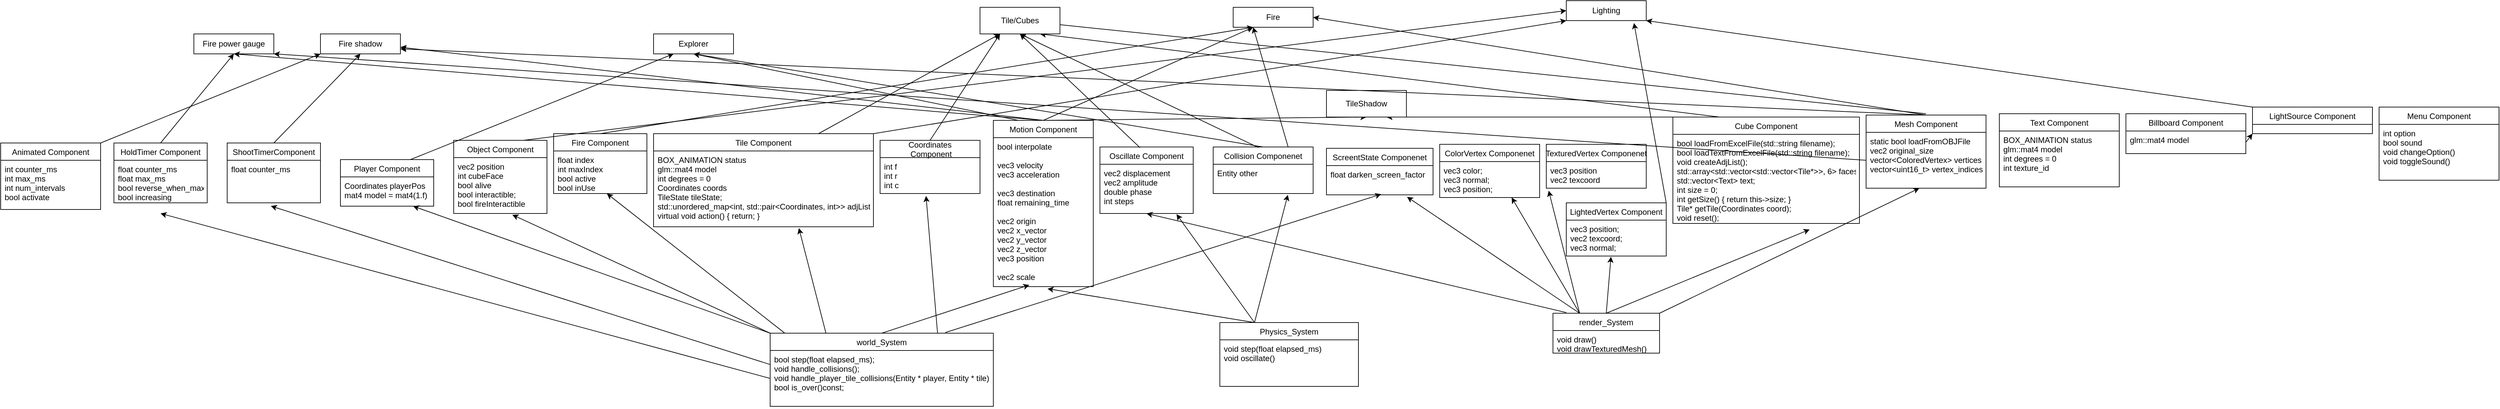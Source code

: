 <mxfile version="16.6.4" type="device"><diagram id="xaLkEGBgyU4ARqbKdLuw" name="Page-1"><mxGraphModel dx="3231" dy="1065" grid="1" gridSize="10" guides="1" tooltips="1" connect="1" arrows="1" fold="1" page="1" pageScale="1" pageWidth="1169" pageHeight="827" math="0" shadow="0"><root><mxCell id="0"/><mxCell id="1" parent="0"/><mxCell id="LXNFVAQIoo8b9Fh7_wEM-15" value="world_System" style="swimlane;fontStyle=0;childLayout=stackLayout;horizontal=1;startSize=26;fillColor=none;horizontalStack=0;resizeParent=1;resizeParentMax=0;resizeLast=0;collapsible=1;marginBottom=0;" parent="1" vertex="1"><mxGeometry x="455" y="540" width="335" height="110" as="geometry"/></mxCell><mxCell id="LXNFVAQIoo8b9Fh7_wEM-98" value="bool step(float elapsed_ms);&#10;&#9;void handle_collisions();&#10;void handle_player_tile_collisions(Entity * player, Entity * tile);&#10;bool is_over()const;&#10;&#10;" style="text;strokeColor=none;fillColor=none;align=left;verticalAlign=top;spacingLeft=4;spacingRight=4;overflow=hidden;rotatable=0;points=[[0,0.5],[1,0.5]];portConstraint=eastwest;" parent="LXNFVAQIoo8b9Fh7_wEM-15" vertex="1"><mxGeometry y="26" width="335" height="84" as="geometry"/></mxCell><mxCell id="rXNSCl7O9J95xQZk8WKQ-17" style="edgeStyle=none;rounded=1;orthogonalLoop=1;jettySize=auto;html=1;exitX=0.25;exitY=0;exitDx=0;exitDy=0;entryX=0.024;entryY=1.092;entryDx=0;entryDy=0;entryPerimeter=0;strokeColor=default;" edge="1" parent="1" source="LXNFVAQIoo8b9Fh7_wEM-16" target="LXNFVAQIoo8b9Fh7_wEM-78"><mxGeometry relative="1" as="geometry"/></mxCell><mxCell id="rXNSCl7O9J95xQZk8WKQ-19" style="edgeStyle=none;rounded=1;orthogonalLoop=1;jettySize=auto;html=1;exitX=0.5;exitY=0;exitDx=0;exitDy=0;entryX=0.447;entryY=1.019;entryDx=0;entryDy=0;entryPerimeter=0;strokeColor=default;" edge="1" parent="1" source="LXNFVAQIoo8b9Fh7_wEM-16" target="rXNSCl7O9J95xQZk8WKQ-14"><mxGeometry relative="1" as="geometry"/></mxCell><mxCell id="LXNFVAQIoo8b9Fh7_wEM-16" value="render_System" style="swimlane;fontStyle=0;childLayout=stackLayout;horizontal=1;startSize=26;fillColor=none;horizontalStack=0;resizeParent=1;resizeParentMax=0;resizeLast=0;collapsible=1;marginBottom=0;" parent="1" vertex="1"><mxGeometry x="1630" y="510" width="160" height="60" as="geometry"/></mxCell><mxCell id="LXNFVAQIoo8b9Fh7_wEM-100" value="void draw()&#10;void drawTexturedMesh()" style="text;strokeColor=none;fillColor=none;align=left;verticalAlign=top;spacingLeft=4;spacingRight=4;overflow=hidden;rotatable=0;points=[[0,0.5],[1,0.5]];portConstraint=eastwest;" parent="LXNFVAQIoo8b9Fh7_wEM-16" vertex="1"><mxGeometry y="26" width="160" height="34" as="geometry"/></mxCell><mxCell id="LXNFVAQIoo8b9Fh7_wEM-18" value="" style="endArrow=classic;html=1;entryX=0.756;entryY=1.068;entryDx=0;entryDy=0;exitX=0.25;exitY=0;exitDx=0;exitDy=0;entryPerimeter=0;" parent="1" source="LXNFVAQIoo8b9Fh7_wEM-16" target="LXNFVAQIoo8b9Fh7_wEM-84" edge="1"><mxGeometry width="50" height="50" relative="1" as="geometry"><mxPoint x="615" y="319" as="sourcePoint"/><mxPoint x="665" y="269" as="targetPoint"/></mxGeometry></mxCell><mxCell id="LXNFVAQIoo8b9Fh7_wEM-19" value="" style="endArrow=classic;html=1;entryX=0.72;entryY=1;entryDx=0;entryDy=0;exitX=0.25;exitY=0;exitDx=0;exitDy=0;entryPerimeter=0;" parent="1" source="LXNFVAQIoo8b9Fh7_wEM-16" target="LXNFVAQIoo8b9Fh7_wEM-82" edge="1"><mxGeometry width="50" height="50" relative="1" as="geometry"><mxPoint x="1135.0" y="279" as="sourcePoint"/><mxPoint x="845.0" y="219" as="targetPoint"/></mxGeometry></mxCell><mxCell id="LXNFVAQIoo8b9Fh7_wEM-21" value="" style="endArrow=classic;html=1;entryX=0.733;entryY=1.068;entryDx=0;entryDy=0;exitX=0.5;exitY=0;exitDx=0;exitDy=0;entryPerimeter=0;" parent="1" source="LXNFVAQIoo8b9Fh7_wEM-16" target="LXNFVAQIoo8b9Fh7_wEM-76" edge="1"><mxGeometry width="50" height="50" relative="1" as="geometry"><mxPoint x="1165.0" y="279" as="sourcePoint"/><mxPoint x="1060.0" y="219" as="targetPoint"/></mxGeometry></mxCell><mxCell id="LXNFVAQIoo8b9Fh7_wEM-22" value="" style="endArrow=classic;html=1;entryX=0.444;entryY=1;entryDx=0;entryDy=0;entryPerimeter=0;exitX=1;exitY=0;exitDx=0;exitDy=0;" parent="1" source="LXNFVAQIoo8b9Fh7_wEM-16" target="LXNFVAQIoo8b9Fh7_wEM-72" edge="1"><mxGeometry width="50" height="50" relative="1" as="geometry"><mxPoint x="1155" y="269" as="sourcePoint"/><mxPoint x="1155.0" y="219" as="targetPoint"/></mxGeometry></mxCell><mxCell id="LXNFVAQIoo8b9Fh7_wEM-23" value="" style="endArrow=classic;html=1;entryX=0.747;entryY=1.045;entryDx=0;entryDy=0;exitX=0.25;exitY=0;exitDx=0;exitDy=0;entryPerimeter=0;" parent="1" source="LXNFVAQIoo8b9Fh7_wEM-17" target="LXNFVAQIoo8b9Fh7_wEM-86" edge="1"><mxGeometry width="50" height="50" relative="1" as="geometry"><mxPoint x="735.0" y="269" as="sourcePoint"/><mxPoint x="725.0" y="209" as="targetPoint"/></mxGeometry></mxCell><mxCell id="LXNFVAQIoo8b9Fh7_wEM-24" value="" style="endArrow=classic;html=1;entryX=0.542;entryY=1.014;entryDx=0;entryDy=0;exitX=0.25;exitY=0;exitDx=0;exitDy=0;entryPerimeter=0;" parent="1" source="LXNFVAQIoo8b9Fh7_wEM-17" target="LXNFVAQIoo8b9Fh7_wEM-88" edge="1"><mxGeometry width="50" height="50" relative="1" as="geometry"><mxPoint x="795" y="279" as="sourcePoint"/><mxPoint x="735.0" y="219" as="targetPoint"/></mxGeometry></mxCell><mxCell id="LXNFVAQIoo8b9Fh7_wEM-25" value="" style="endArrow=classic;html=1;entryX=0.821;entryY=1.014;entryDx=0;entryDy=0;exitX=0.25;exitY=0;exitDx=0;exitDy=0;entryPerimeter=0;" parent="1" source="LXNFVAQIoo8b9Fh7_wEM-17" target="LXNFVAQIoo8b9Fh7_wEM-68" edge="1"><mxGeometry width="50" height="50" relative="1" as="geometry"><mxPoint x="795" y="279" as="sourcePoint"/><mxPoint x="660" y="219" as="targetPoint"/></mxGeometry></mxCell><mxCell id="LXNFVAQIoo8b9Fh7_wEM-26" value="" style="endArrow=classic;html=1;entryX=0.779;entryY=1;entryDx=0;entryDy=0;exitX=0;exitY=0;exitDx=0;exitDy=0;entryPerimeter=0;" parent="1" source="LXNFVAQIoo8b9Fh7_wEM-15" target="LXNFVAQIoo8b9Fh7_wEM-55" edge="1"><mxGeometry width="50" height="50" relative="1" as="geometry"><mxPoint x="786" y="277.16" as="sourcePoint"/><mxPoint x="410.5" y="219" as="targetPoint"/></mxGeometry></mxCell><mxCell id="LXNFVAQIoo8b9Fh7_wEM-27" value="" style="endArrow=classic;html=1;entryX=0.629;entryY=1.024;entryDx=0;entryDy=0;exitX=0;exitY=0;exitDx=0;exitDy=0;entryPerimeter=0;" parent="1" source="LXNFVAQIoo8b9Fh7_wEM-15" target="LXNFVAQIoo8b9Fh7_wEM-62" edge="1"><mxGeometry width="50" height="50" relative="1" as="geometry"><mxPoint x="471.84" y="280.52" as="sourcePoint"/><mxPoint x="140" y="219" as="targetPoint"/></mxGeometry></mxCell><mxCell id="LXNFVAQIoo8b9Fh7_wEM-28" value="" style="endArrow=classic;html=1;entryX=0.571;entryY=1;entryDx=0;entryDy=0;exitX=0.064;exitY=-0.004;exitDx=0;exitDy=0;exitPerimeter=0;entryPerimeter=0;" parent="1" source="LXNFVAQIoo8b9Fh7_wEM-15" target="LXNFVAQIoo8b9Fh7_wEM-64" edge="1"><mxGeometry width="50" height="50" relative="1" as="geometry"><mxPoint x="465" y="279" as="sourcePoint"/><mxPoint x="230" y="219" as="targetPoint"/></mxGeometry></mxCell><mxCell id="LXNFVAQIoo8b9Fh7_wEM-29" value="" style="endArrow=classic;html=1;entryX=0.661;entryY=1.017;entryDx=0;entryDy=0;exitX=0.25;exitY=0;exitDx=0;exitDy=0;entryPerimeter=0;" parent="1" source="LXNFVAQIoo8b9Fh7_wEM-15" target="LXNFVAQIoo8b9Fh7_wEM-96" edge="1"><mxGeometry width="50" height="50" relative="1" as="geometry"><mxPoint x="495" y="265" as="sourcePoint"/><mxPoint x="320" y="219" as="targetPoint"/></mxGeometry></mxCell><mxCell id="LXNFVAQIoo8b9Fh7_wEM-30" value="" style="endArrow=classic;html=1;exitX=0.75;exitY=0;exitDx=0;exitDy=0;entryX=0.46;entryY=1.068;entryDx=0;entryDy=0;entryPerimeter=0;" parent="1" source="LXNFVAQIoo8b9Fh7_wEM-15" target="LXNFVAQIoo8b9Fh7_wEM-90" edge="1"><mxGeometry width="50" height="50" relative="1" as="geometry"><mxPoint x="485" y="269" as="sourcePoint"/><mxPoint x="490" y="219" as="targetPoint"/></mxGeometry></mxCell><mxCell id="LXNFVAQIoo8b9Fh7_wEM-31" value="" style="endArrow=classic;html=1;exitX=0.5;exitY=0;exitDx=0;exitDy=0;entryX=0.36;entryY=0.989;entryDx=0;entryDy=0;entryPerimeter=0;" parent="1" source="LXNFVAQIoo8b9Fh7_wEM-15" target="LXNFVAQIoo8b9Fh7_wEM-88" edge="1"><mxGeometry width="50" height="50" relative="1" as="geometry"><mxPoint x="495" y="279" as="sourcePoint"/><mxPoint x="555" y="219" as="targetPoint"/></mxGeometry></mxCell><mxCell id="LXNFVAQIoo8b9Fh7_wEM-32" value="" style="endArrow=classic;html=1;exitX=0.785;exitY=-0.009;exitDx=0;exitDy=0;entryX=0.513;entryY=0.977;entryDx=0;entryDy=0;exitPerimeter=0;entryPerimeter=0;" parent="1" source="LXNFVAQIoo8b9Fh7_wEM-15" target="LXNFVAQIoo8b9Fh7_wEM-84" edge="1"><mxGeometry width="50" height="50" relative="1" as="geometry"><mxPoint x="525" y="279" as="sourcePoint"/><mxPoint x="660" y="219" as="targetPoint"/></mxGeometry></mxCell><mxCell id="LXNFVAQIoo8b9Fh7_wEM-33" value="Explorer&lt;span style=&quot;color: rgba(0 , 0 , 0 , 0) ; font-family: monospace ; font-size: 0px&quot;&gt;%3CmxGraphModel%3E%3Croot%3E%3CmxCell%20id%3D%220%22%2F%3E%3CmxCell%20id%3D%221%22%20parent%3D%220%22%2F%3E%3CmxCell%20id%3D%222%22%20value%3D%22%22%20style%3D%22endArrow%3Dclassic%3Bhtml%3D1%3BexitX%3D0.5%3BexitY%3D0%3BexitDx%3D0%3BexitDy%3D0%3BentryX%3D0.5%3BentryY%3D1%3BentryDx%3D0%3BentryDy%3D0%3B%22%20edge%3D%221%22%20parent%3D%221%22%3E%3CmxGeometry%20width%3D%2250%22%20height%3D%2250%22%20relative%3D%221%22%20as%3D%22geometry%22%3E%3CmxPoint%20x%3D%22460%22%20y%3D%22220%22%20as%3D%22sourcePoint%22%2F%3E%3CmxPoint%20x%3D%22595%22%20y%3D%22160%22%20as%3D%22targetPoint%22%2F%3E%3C%2FmxGeometry%3E%3C%2FmxCell%3E%3C%2Froot%3E%3C%2FmxGraphModel%3E&lt;/span&gt;" style="rounded=0;whiteSpace=wrap;html=1;" parent="1" vertex="1"><mxGeometry x="280" y="90" width="120" height="30" as="geometry"/></mxCell><mxCell id="LXNFVAQIoo8b9Fh7_wEM-34" value="" style="endArrow=classic;html=1;exitX=0.75;exitY=0;exitDx=0;exitDy=0;entryX=0.25;entryY=1;entryDx=0;entryDy=0;" parent="1" source="LXNFVAQIoo8b9Fh7_wEM-54" target="LXNFVAQIoo8b9Fh7_wEM-33" edge="1"><mxGeometry width="50" height="50" relative="1" as="geometry"><mxPoint x="513" y="144" as="sourcePoint"/><mxPoint x="563" y="94" as="targetPoint"/></mxGeometry></mxCell><mxCell id="LXNFVAQIoo8b9Fh7_wEM-35" value="" style="endArrow=classic;html=1;exitX=0.25;exitY=0;exitDx=0;exitDy=0;entryX=0.5;entryY=1;entryDx=0;entryDy=0;" parent="1" source="LXNFVAQIoo8b9Fh7_wEM-87" target="LXNFVAQIoo8b9Fh7_wEM-33" edge="1"><mxGeometry width="50" height="50" relative="1" as="geometry"><mxPoint x="151.97" y="179" as="sourcePoint"/><mxPoint x="493" y="116.5" as="targetPoint"/></mxGeometry></mxCell><mxCell id="LXNFVAQIoo8b9Fh7_wEM-37" value="" style="endArrow=classic;html=1;exitX=0.75;exitY=0;exitDx=0;exitDy=0;entryX=0.25;entryY=1;entryDx=0;entryDy=0;" parent="1" source="LXNFVAQIoo8b9Fh7_wEM-95" target="LXNFVAQIoo8b9Fh7_wEM-36" edge="1"><mxGeometry width="50" height="50" relative="1" as="geometry"><mxPoint x="513" y="144" as="sourcePoint"/><mxPoint x="563" y="94" as="targetPoint"/></mxGeometry></mxCell><mxCell id="LXNFVAQIoo8b9Fh7_wEM-38" value="" style="endArrow=classic;html=1;exitX=0.5;exitY=0;exitDx=0;exitDy=0;entryX=0.25;entryY=1;entryDx=0;entryDy=0;" parent="1" source="LXNFVAQIoo8b9Fh7_wEM-89" target="LXNFVAQIoo8b9Fh7_wEM-36" edge="1"><mxGeometry width="50" height="50" relative="1" as="geometry"><mxPoint x="490" y="179" as="sourcePoint"/><mxPoint x="573" y="104" as="targetPoint"/></mxGeometry></mxCell><mxCell id="LXNFVAQIoo8b9Fh7_wEM-42" value="" style="endArrow=classic;html=1;exitX=0.5;exitY=0;exitDx=0;exitDy=0;entryX=0.5;entryY=1;entryDx=0;entryDy=0;" parent="1" source="LXNFVAQIoo8b9Fh7_wEM-85" target="LXNFVAQIoo8b9Fh7_wEM-33" edge="1"><mxGeometry width="50" height="50" relative="1" as="geometry"><mxPoint x="490" y="179" as="sourcePoint"/><mxPoint x="545" y="99" as="targetPoint"/></mxGeometry></mxCell><mxCell id="LXNFVAQIoo8b9Fh7_wEM-43" value="" style="endArrow=classic;html=1;exitX=0.453;exitY=0.014;exitDx=0;exitDy=0;entryX=0.5;entryY=1;entryDx=0;entryDy=0;exitPerimeter=0;" parent="1" source="LXNFVAQIoo8b9Fh7_wEM-85" target="LXNFVAQIoo8b9Fh7_wEM-36" edge="1"><mxGeometry width="50" height="50" relative="1" as="geometry"><mxPoint x="575" y="179" as="sourcePoint"/><mxPoint x="545" y="99" as="targetPoint"/></mxGeometry></mxCell><mxCell id="LXNFVAQIoo8b9Fh7_wEM-44" value="Fire" style="rounded=0;whiteSpace=wrap;html=1;" parent="1" vertex="1"><mxGeometry x="1150" y="50" width="120" height="30" as="geometry"/></mxCell><mxCell id="LXNFVAQIoo8b9Fh7_wEM-45" value="" style="endArrow=classic;html=1;exitX=0.5;exitY=0;exitDx=0;exitDy=0;entryX=0.25;entryY=1;entryDx=0;entryDy=0;" parent="1" source="LXNFVAQIoo8b9Fh7_wEM-63" target="LXNFVAQIoo8b9Fh7_wEM-44" edge="1"><mxGeometry width="50" height="50" relative="1" as="geometry"><mxPoint x="490" y="179" as="sourcePoint"/><mxPoint x="545" y="99" as="targetPoint"/></mxGeometry></mxCell><mxCell id="LXNFVAQIoo8b9Fh7_wEM-46" value="" style="endArrow=classic;html=1;exitX=0.5;exitY=0;exitDx=0;exitDy=0;entryX=0.25;entryY=1;entryDx=0;entryDy=0;" parent="1" source="LXNFVAQIoo8b9Fh7_wEM-87" target="LXNFVAQIoo8b9Fh7_wEM-44" edge="1"><mxGeometry width="50" height="50" relative="1" as="geometry"><mxPoint x="320" y="179" as="sourcePoint"/><mxPoint x="743" y="89" as="targetPoint"/></mxGeometry></mxCell><mxCell id="LXNFVAQIoo8b9Fh7_wEM-47" value="" style="endArrow=classic;html=1;exitX=0.75;exitY=0;exitDx=0;exitDy=0;entryX=0.25;entryY=1;entryDx=0;entryDy=0;" parent="1" source="LXNFVAQIoo8b9Fh7_wEM-85" target="LXNFVAQIoo8b9Fh7_wEM-44" edge="1"><mxGeometry width="50" height="50" relative="1" as="geometry"><mxPoint x="660" y="179" as="sourcePoint"/><mxPoint x="743" y="89" as="targetPoint"/></mxGeometry></mxCell><mxCell id="LXNFVAQIoo8b9Fh7_wEM-48" value="" style="endArrow=classic;html=1;exitX=0.429;exitY=0.01;exitDx=0;exitDy=0;entryX=0.5;entryY=1;entryDx=0;entryDy=0;exitPerimeter=0;" parent="1" source="LXNFVAQIoo8b9Fh7_wEM-67" target="LXNFVAQIoo8b9Fh7_wEM-36" edge="1"><mxGeometry width="50" height="50" relative="1" as="geometry"><mxPoint x="490" y="179" as="sourcePoint"/><mxPoint x="545" y="99" as="targetPoint"/></mxGeometry></mxCell><mxCell id="LXNFVAQIoo8b9Fh7_wEM-49" value="" style="endArrow=classic;html=1;exitX=0.25;exitY=0;exitDx=0;exitDy=0;entryX=0.75;entryY=1;entryDx=0;entryDy=0;" parent="1" source="LXNFVAQIoo8b9Fh7_wEM-75" target="LXNFVAQIoo8b9Fh7_wEM-36" edge="1"><mxGeometry width="50" height="50" relative="1" as="geometry"><mxPoint x="625" y="169" as="sourcePoint"/><mxPoint x="595" y="89" as="targetPoint"/></mxGeometry></mxCell><mxCell id="LXNFVAQIoo8b9Fh7_wEM-87" value="Motion Component" style="swimlane;fontStyle=0;childLayout=stackLayout;horizontal=1;startSize=26;fillColor=none;horizontalStack=0;resizeParent=1;resizeParentMax=0;resizeLast=0;collapsible=1;marginBottom=0;" parent="1" vertex="1"><mxGeometry x="790" y="220" width="150" height="250" as="geometry"/></mxCell><mxCell id="LXNFVAQIoo8b9Fh7_wEM-88" value="&#9;bool interpolate&#10;&#10;&#9;vec3 velocity&#10;&#9;vec3 acceleration&#10;&#10;&#9;vec3 destination&#10;&#9;float remaining_time&#10;&#10;&#9;vec2 origin&#10;&#9;vec2 x_vector&#10;&#9;vec2 y_vector&#10;&#9;vec2 z_vector&#10;&#9;vec3 position&#10;&#10;&#9;vec2 scale" style="text;strokeColor=none;fillColor=none;align=left;verticalAlign=top;spacingLeft=4;spacingRight=4;overflow=hidden;rotatable=0;points=[[0,0.5],[1,0.5]];portConstraint=eastwest;" parent="LXNFVAQIoo8b9Fh7_wEM-87" vertex="1"><mxGeometry y="26" width="150" height="224" as="geometry"/></mxCell><mxCell id="LXNFVAQIoo8b9Fh7_wEM-89" value="Coordinates&#10; Component" style="swimlane;fontStyle=0;childLayout=stackLayout;horizontal=1;startSize=26;fillColor=none;horizontalStack=0;resizeParent=1;resizeParentMax=0;resizeLast=0;collapsible=1;marginBottom=0;" parent="1" vertex="1"><mxGeometry x="620" y="250" width="150" height="80" as="geometry"/></mxCell><mxCell id="LXNFVAQIoo8b9Fh7_wEM-90" value="int f&#10;int r&#10;int c" style="text;strokeColor=none;fillColor=none;align=left;verticalAlign=top;spacingLeft=4;spacingRight=4;overflow=hidden;rotatable=0;points=[[0,0.5],[1,0.5]];portConstraint=eastwest;" parent="LXNFVAQIoo8b9Fh7_wEM-89" vertex="1"><mxGeometry y="26" width="150" height="54" as="geometry"/></mxCell><mxCell id="LXNFVAQIoo8b9Fh7_wEM-63" value="Fire Component" style="swimlane;fontStyle=0;childLayout=stackLayout;horizontal=1;startSize=26;fillColor=none;horizontalStack=0;resizeParent=1;resizeParentMax=0;resizeLast=0;collapsible=1;marginBottom=0;" parent="1" vertex="1"><mxGeometry x="130" y="240" width="140" height="90" as="geometry"/></mxCell><mxCell id="LXNFVAQIoo8b9Fh7_wEM-64" value="float index&#10;int maxIndex&#10;bool active&#10;bool inUse" style="text;strokeColor=none;fillColor=none;align=left;verticalAlign=top;spacingLeft=4;spacingRight=4;overflow=hidden;rotatable=0;points=[[0,0.5],[1,0.5]];portConstraint=eastwest;" parent="LXNFVAQIoo8b9Fh7_wEM-63" vertex="1"><mxGeometry y="26" width="140" height="64" as="geometry"/></mxCell><mxCell id="rXNSCl7O9J95xQZk8WKQ-11" style="edgeStyle=none;rounded=1;orthogonalLoop=1;jettySize=auto;html=1;exitX=1;exitY=0;exitDx=0;exitDy=0;entryX=0;entryY=1;entryDx=0;entryDy=0;strokeColor=default;" edge="1" parent="1" source="LXNFVAQIoo8b9Fh7_wEM-95" target="rXNSCl7O9J95xQZk8WKQ-5"><mxGeometry relative="1" as="geometry"/></mxCell><mxCell id="LXNFVAQIoo8b9Fh7_wEM-95" value="Tile Component" style="swimlane;fontStyle=0;childLayout=stackLayout;horizontal=1;startSize=26;fillColor=none;horizontalStack=0;resizeParent=1;resizeParentMax=0;resizeLast=0;collapsible=1;marginBottom=0;" parent="1" vertex="1"><mxGeometry x="280" y="240" width="330" height="140" as="geometry"/></mxCell><mxCell id="LXNFVAQIoo8b9Fh7_wEM-96" value="BOX_ANIMATION status&#10;glm::mat4 model&#10;int degrees = 0&#10;Coordinates coords&#10;TileState tileState;&#10;std::unordered_map&lt;int, std::pair&lt;Coordinates, int&gt;&gt; adjList&#10;virtual void action() { return; }" style="text;strokeColor=none;fillColor=none;align=left;verticalAlign=top;spacingLeft=4;spacingRight=4;overflow=hidden;rotatable=0;points=[[0,0.5],[1,0.5]];portConstraint=eastwest;" parent="LXNFVAQIoo8b9Fh7_wEM-95" vertex="1"><mxGeometry y="26" width="330" height="114" as="geometry"/></mxCell><mxCell id="rXNSCl7O9J95xQZk8WKQ-12" style="edgeStyle=none;rounded=1;orthogonalLoop=1;jettySize=auto;html=1;exitX=0.75;exitY=0;exitDx=0;exitDy=0;entryX=0;entryY=0.5;entryDx=0;entryDy=0;strokeColor=default;" edge="1" parent="1" source="LXNFVAQIoo8b9Fh7_wEM-59" target="rXNSCl7O9J95xQZk8WKQ-5"><mxGeometry relative="1" as="geometry"/></mxCell><mxCell id="LXNFVAQIoo8b9Fh7_wEM-59" value="Object Component" style="swimlane;fontStyle=0;childLayout=stackLayout;horizontal=1;startSize=26;fillColor=none;horizontalStack=0;resizeParent=1;resizeParentMax=0;resizeLast=0;collapsible=1;marginBottom=0;" parent="1" vertex="1"><mxGeometry x="-20" y="250" width="140" height="110" as="geometry"/></mxCell><mxCell id="LXNFVAQIoo8b9Fh7_wEM-62" value="vec2 position&#10;int cubeFace&#10;bool alive&#10;bool interactible;&#10;bool fireInteractible&#10;&#10;" style="text;strokeColor=none;fillColor=none;align=left;verticalAlign=top;spacingLeft=4;spacingRight=4;overflow=hidden;rotatable=0;points=[[0,0.5],[1,0.5]];portConstraint=eastwest;" parent="LXNFVAQIoo8b9Fh7_wEM-59" vertex="1"><mxGeometry y="26" width="140" height="84" as="geometry"/></mxCell><mxCell id="LXNFVAQIoo8b9Fh7_wEM-54" value="Player Component" style="swimlane;fontStyle=0;childLayout=stackLayout;horizontal=1;startSize=26;fillColor=none;horizontalStack=0;resizeParent=1;resizeParentMax=0;resizeLast=0;collapsible=1;marginBottom=0;" parent="1" vertex="1"><mxGeometry x="-190" y="279" width="140" height="70" as="geometry"/></mxCell><mxCell id="LXNFVAQIoo8b9Fh7_wEM-55" value="Coordinates playerPos&#10;mat4 model = mat4(1.f)" style="text;strokeColor=none;fillColor=none;align=left;verticalAlign=top;spacingLeft=4;spacingRight=4;overflow=hidden;rotatable=0;points=[[0,0.5],[1,0.5]];portConstraint=eastwest;" parent="LXNFVAQIoo8b9Fh7_wEM-54" vertex="1"><mxGeometry y="26" width="140" height="44" as="geometry"/></mxCell><mxCell id="LXNFVAQIoo8b9Fh7_wEM-71" value="Mesh Component" style="swimlane;fontStyle=0;childLayout=stackLayout;horizontal=1;startSize=26;fillColor=none;horizontalStack=0;resizeParent=1;resizeParentMax=0;resizeLast=0;collapsible=1;marginBottom=0;" parent="1" vertex="1"><mxGeometry x="2100" y="212" width="180" height="110" as="geometry"/></mxCell><mxCell id="LXNFVAQIoo8b9Fh7_wEM-72" value="static bool loadFromOBJFile&#10;vec2 original_size&#10;vector&lt;ColoredVertex&gt; vertices&#10;vector&lt;uint16_t&gt; vertex_indices;" style="text;strokeColor=none;fillColor=none;align=left;verticalAlign=top;spacingLeft=4;spacingRight=4;overflow=hidden;rotatable=0;points=[[0,0.5],[1,0.5]];portConstraint=eastwest;" parent="LXNFVAQIoo8b9Fh7_wEM-71" vertex="1"><mxGeometry y="26" width="180" height="84" as="geometry"/></mxCell><mxCell id="LXNFVAQIoo8b9Fh7_wEM-75" value="Cube Component" style="swimlane;fontStyle=0;childLayout=stackLayout;horizontal=1;startSize=26;fillColor=none;horizontalStack=0;resizeParent=1;resizeParentMax=0;resizeLast=0;collapsible=1;marginBottom=0;" parent="1" vertex="1"><mxGeometry x="1810" y="215" width="280" height="160" as="geometry"/></mxCell><mxCell id="LXNFVAQIoo8b9Fh7_wEM-76" value="&#9;bool loadFromExcelFile(std::string filename);&#10;&#9;bool loadTextFromExcelFile(std::string filename);&#10;&#9;void createAdjList();&#10;&#9;std::array&lt;std::vector&lt;std::vector&lt;Tile*&gt;&gt;, 6&gt; faces;&#10;&#9;std::vector&lt;Text&gt; text;&#10;&#9;int size = 0;&#10;&#9;int getSize() { return this-&gt;size; }&#10;&#9;Tile* getTile(Coordinates coord);&#10;&#9;void reset();" style="text;strokeColor=none;fillColor=none;align=left;verticalAlign=top;spacingLeft=4;spacingRight=4;overflow=hidden;rotatable=0;points=[[0,0.5],[1,0.5]];portConstraint=eastwest;" parent="LXNFVAQIoo8b9Fh7_wEM-75" vertex="1"><mxGeometry y="26" width="280" height="134" as="geometry"/></mxCell><mxCell id="LXNFVAQIoo8b9Fh7_wEM-77" value="TexturedVertex Componenet" style="swimlane;fontStyle=0;childLayout=stackLayout;horizontal=1;startSize=26;fillColor=none;horizontalStack=0;resizeParent=1;resizeParentMax=0;resizeLast=0;collapsible=1;marginBottom=0;" parent="1" vertex="1"><mxGeometry x="1620" y="256" width="150" height="66" as="geometry"/></mxCell><mxCell id="LXNFVAQIoo8b9Fh7_wEM-78" value="vec3 position&#10;vec2 texcoord" style="text;strokeColor=none;fillColor=none;align=left;verticalAlign=top;spacingLeft=4;spacingRight=4;overflow=hidden;rotatable=0;points=[[0,0.5],[1,0.5]];portConstraint=eastwest;" parent="LXNFVAQIoo8b9Fh7_wEM-77" vertex="1"><mxGeometry y="26" width="150" height="40" as="geometry"/></mxCell><mxCell id="LXNFVAQIoo8b9Fh7_wEM-81" value="ColorVertex Componenet" style="swimlane;fontStyle=0;childLayout=stackLayout;horizontal=1;startSize=26;fillColor=none;horizontalStack=0;resizeParent=1;resizeParentMax=0;resizeLast=0;collapsible=1;marginBottom=0;" parent="1" vertex="1"><mxGeometry x="1460" y="256" width="150" height="80" as="geometry"/></mxCell><mxCell id="LXNFVAQIoo8b9Fh7_wEM-82" value="vec3 color;&#10;&#9;vec3 normal;&#10;vec3 position;" style="text;strokeColor=none;fillColor=none;align=left;verticalAlign=top;spacingLeft=4;spacingRight=4;overflow=hidden;rotatable=0;points=[[0,0.5],[1,0.5]];portConstraint=eastwest;" parent="LXNFVAQIoo8b9Fh7_wEM-81" vertex="1"><mxGeometry y="26" width="150" height="54" as="geometry"/></mxCell><mxCell id="LXNFVAQIoo8b9Fh7_wEM-83" value="ScreentState Componenet" style="swimlane;fontStyle=0;childLayout=stackLayout;horizontal=1;startSize=26;fillColor=none;horizontalStack=0;resizeParent=1;resizeParentMax=0;resizeLast=0;collapsible=1;marginBottom=0;" parent="1" vertex="1"><mxGeometry x="1290" y="262" width="160" height="70" as="geometry"/></mxCell><mxCell id="LXNFVAQIoo8b9Fh7_wEM-84" value="float darken_screen_factor" style="text;strokeColor=none;fillColor=none;align=left;verticalAlign=top;spacingLeft=4;spacingRight=4;overflow=hidden;rotatable=0;points=[[0,0.5],[1,0.5]];portConstraint=eastwest;" parent="LXNFVAQIoo8b9Fh7_wEM-83" vertex="1"><mxGeometry y="26" width="160" height="44" as="geometry"/></mxCell><mxCell id="LXNFVAQIoo8b9Fh7_wEM-85" value="Collision Componenet" style="swimlane;fontStyle=0;childLayout=stackLayout;horizontal=1;startSize=26;fillColor=none;horizontalStack=0;resizeParent=1;resizeParentMax=0;resizeLast=0;collapsible=1;marginBottom=0;" parent="1" vertex="1"><mxGeometry x="1120" y="260" width="150" height="70" as="geometry"/></mxCell><mxCell id="LXNFVAQIoo8b9Fh7_wEM-86" value="Entity other" style="text;strokeColor=none;fillColor=none;align=left;verticalAlign=top;spacingLeft=4;spacingRight=4;overflow=hidden;rotatable=0;points=[[0,0.5],[1,0.5]];portConstraint=eastwest;" parent="LXNFVAQIoo8b9Fh7_wEM-85" vertex="1"><mxGeometry y="26" width="150" height="44" as="geometry"/></mxCell><mxCell id="LXNFVAQIoo8b9Fh7_wEM-67" value="Oscillate Component" style="swimlane;fontStyle=0;childLayout=stackLayout;horizontal=1;startSize=26;fillColor=none;horizontalStack=0;resizeParent=1;resizeParentMax=0;resizeLast=0;collapsible=1;marginBottom=0;" parent="1" vertex="1"><mxGeometry x="950" y="260" width="140" height="100" as="geometry"/></mxCell><mxCell id="LXNFVAQIoo8b9Fh7_wEM-68" value="vec2 displacement &#10;vec2 amplitude&#10;double phase&#10;int steps" style="text;strokeColor=none;fillColor=none;align=left;verticalAlign=top;spacingLeft=4;spacingRight=4;overflow=hidden;rotatable=0;points=[[0,0.5],[1,0.5]];portConstraint=eastwest;" parent="LXNFVAQIoo8b9Fh7_wEM-67" vertex="1"><mxGeometry y="26" width="140" height="74" as="geometry"/></mxCell><mxCell id="LXNFVAQIoo8b9Fh7_wEM-17" value="Physics_System" style="swimlane;fontStyle=0;childLayout=stackLayout;horizontal=1;startSize=26;fillColor=none;horizontalStack=0;resizeParent=1;resizeParentMax=0;resizeLast=0;collapsible=1;marginBottom=0;" parent="1" vertex="1"><mxGeometry x="1130" y="524" width="208" height="96" as="geometry"/></mxCell><mxCell id="LXNFVAQIoo8b9Fh7_wEM-99" value="void step(float elapsed_ms)&#10;&#9;void oscillate()" style="text;strokeColor=none;fillColor=none;align=left;verticalAlign=top;spacingLeft=4;spacingRight=4;overflow=hidden;rotatable=0;points=[[0,0.5],[1,0.5]];portConstraint=eastwest;" parent="LXNFVAQIoo8b9Fh7_wEM-17" vertex="1"><mxGeometry y="26" width="208" height="70" as="geometry"/></mxCell><mxCell id="PSWSiW8tKga976Qa5QfD-9" value="" style="endArrow=classic;html=1;exitX=0.5;exitY=0;exitDx=0;exitDy=0;entryX=0.5;entryY=1;entryDx=0;entryDy=0;" parent="1" source="LXNFVAQIoo8b9Fh7_wEM-87" target="PSWSiW8tKga976Qa5QfD-8" edge="1"><mxGeometry width="50" height="50" relative="1" as="geometry"><mxPoint x="1020.06" y="271" as="sourcePoint"/><mxPoint x="1010" y="80" as="targetPoint"/></mxGeometry></mxCell><mxCell id="PSWSiW8tKga976Qa5QfD-10" value="" style="endArrow=classic;html=1;exitX=0.5;exitY=0;exitDx=0;exitDy=0;entryX=0.75;entryY=1;entryDx=0;entryDy=0;" parent="1" source="LXNFVAQIoo8b9Fh7_wEM-75" target="PSWSiW8tKga976Qa5QfD-8" edge="1"><mxGeometry width="50" height="50" relative="1" as="geometry"><mxPoint x="865" y="260" as="sourcePoint"/><mxPoint x="1288" y="90" as="targetPoint"/></mxGeometry></mxCell><mxCell id="PSWSiW8tKga976Qa5QfD-18" value="" style="endArrow=classic;html=1;entryX=0.5;entryY=1;entryDx=0;entryDy=0;exitX=0.125;exitY=-0.017;exitDx=0;exitDy=0;entryPerimeter=0;exitPerimeter=0;" parent="1" source="LXNFVAQIoo8b9Fh7_wEM-16" target="LXNFVAQIoo8b9Fh7_wEM-68" edge="1"><mxGeometry width="50" height="50" relative="1" as="geometry"><mxPoint x="1680" y="520" as="sourcePoint"/><mxPoint x="1420.96" y="344.992" as="targetPoint"/></mxGeometry></mxCell><mxCell id="qY-9SMK6ycwmwO59IhEl-10" value="Text Component" style="swimlane;fontStyle=0;childLayout=stackLayout;horizontal=1;startSize=26;fillColor=none;horizontalStack=0;resizeParent=1;resizeParentMax=0;resizeLast=0;collapsible=1;marginBottom=0;" parent="1" vertex="1"><mxGeometry x="2300" y="210" width="180" height="110" as="geometry"/></mxCell><mxCell id="qY-9SMK6ycwmwO59IhEl-11" value="&#9;BOX_ANIMATION status&#10;&#9;glm::mat4 model&#10;&#9;int degrees = 0&#10;&#9;int texture_id" style="text;strokeColor=none;fillColor=none;align=left;verticalAlign=top;spacingLeft=4;spacingRight=4;overflow=hidden;rotatable=0;points=[[0,0.5],[1,0.5]];portConstraint=eastwest;" parent="qY-9SMK6ycwmwO59IhEl-10" vertex="1"><mxGeometry y="26" width="180" height="84" as="geometry"/></mxCell><mxCell id="1cYcrCrqOUV5jDzo8VSp-1" value="HoldTimer Component" style="swimlane;fontStyle=0;childLayout=stackLayout;horizontal=1;startSize=26;fillColor=none;horizontalStack=0;resizeParent=1;resizeParentMax=0;resizeLast=0;collapsible=1;marginBottom=0;" parent="1" vertex="1"><mxGeometry x="-530" y="254" width="140" height="90" as="geometry"/></mxCell><mxCell id="1cYcrCrqOUV5jDzo8VSp-2" value="float counter_ms&#10;float max_ms&#10;bool reverse_when_max&#10;bool increasing" style="text;strokeColor=none;fillColor=none;align=left;verticalAlign=top;spacingLeft=4;spacingRight=4;overflow=hidden;rotatable=0;points=[[0,0.5],[1,0.5]];portConstraint=eastwest;" parent="1cYcrCrqOUV5jDzo8VSp-1" vertex="1"><mxGeometry y="26" width="140" height="64" as="geometry"/></mxCell><mxCell id="1cYcrCrqOUV5jDzo8VSp-3" value="ShootTimerComponent" style="swimlane;fontStyle=0;childLayout=stackLayout;horizontal=1;startSize=26;fillColor=none;horizontalStack=0;resizeParent=1;resizeParentMax=0;resizeLast=0;collapsible=1;marginBottom=0;" parent="1" vertex="1"><mxGeometry x="-360" y="254" width="140" height="90" as="geometry"/></mxCell><mxCell id="1cYcrCrqOUV5jDzo8VSp-4" value="float counter_ms" style="text;strokeColor=none;fillColor=none;align=left;verticalAlign=top;spacingLeft=4;spacingRight=4;overflow=hidden;rotatable=0;points=[[0,0.5],[1,0.5]];portConstraint=eastwest;" parent="1cYcrCrqOUV5jDzo8VSp-3" vertex="1"><mxGeometry y="26" width="140" height="64" as="geometry"/></mxCell><mxCell id="1cYcrCrqOUV5jDzo8VSp-5" value="Fire shadow" style="rounded=0;whiteSpace=wrap;html=1;" parent="1" vertex="1"><mxGeometry x="-220" y="90" width="120" height="30" as="geometry"/></mxCell><mxCell id="1cYcrCrqOUV5jDzo8VSp-6" value="Fire power gauge" style="rounded=0;whiteSpace=wrap;html=1;" parent="1" vertex="1"><mxGeometry x="-410" y="90" width="120" height="30" as="geometry"/></mxCell><mxCell id="1cYcrCrqOUV5jDzo8VSp-7" value="" style="endArrow=classic;html=1;rounded=0;entryX=0.5;entryY=1;entryDx=0;entryDy=0;exitX=0.5;exitY=0;exitDx=0;exitDy=0;" parent="1" source="1cYcrCrqOUV5jDzo8VSp-1" target="1cYcrCrqOUV5jDzo8VSp-6" edge="1"><mxGeometry width="50" height="50" relative="1" as="geometry"><mxPoint y="230" as="sourcePoint"/><mxPoint x="50" y="180" as="targetPoint"/></mxGeometry></mxCell><mxCell id="1cYcrCrqOUV5jDzo8VSp-9" value="" style="endArrow=classic;html=1;rounded=0;entryX=0.5;entryY=1;entryDx=0;entryDy=0;exitX=0.5;exitY=0;exitDx=0;exitDy=0;" parent="1" source="1cYcrCrqOUV5jDzo8VSp-3" target="1cYcrCrqOUV5jDzo8VSp-5" edge="1"><mxGeometry width="50" height="50" relative="1" as="geometry"><mxPoint x="90" y="200" as="sourcePoint"/><mxPoint x="140" y="150" as="targetPoint"/></mxGeometry></mxCell><mxCell id="1cYcrCrqOUV5jDzo8VSp-11" value="" style="endArrow=classic;html=1;rounded=0;exitX=0.5;exitY=0;exitDx=0;exitDy=0;entryX=1;entryY=0.5;entryDx=0;entryDy=0;" parent="1" source="LXNFVAQIoo8b9Fh7_wEM-71" target="LXNFVAQIoo8b9Fh7_wEM-44" edge="1"><mxGeometry width="50" height="50" relative="1" as="geometry"><mxPoint x="1130" y="350" as="sourcePoint"/><mxPoint x="1180" y="300" as="targetPoint"/></mxGeometry></mxCell><mxCell id="PSWSiW8tKga976Qa5QfD-8" value="TileShadow" style="rounded=0;whiteSpace=wrap;html=1;" parent="1" vertex="1"><mxGeometry x="1290" y="175" width="120" height="40" as="geometry"/></mxCell><mxCell id="1cYcrCrqOUV5jDzo8VSp-14" value="" style="endArrow=classic;html=1;rounded=0;exitX=0.002;exitY=0.254;exitDx=0;exitDy=0;exitPerimeter=0;entryX=0.468;entryY=1.075;entryDx=0;entryDy=0;entryPerimeter=0;" parent="1" source="LXNFVAQIoo8b9Fh7_wEM-98" target="1cYcrCrqOUV5jDzo8VSp-4" edge="1"><mxGeometry width="50" height="50" relative="1" as="geometry"><mxPoint x="30" y="420" as="sourcePoint"/><mxPoint x="80" y="370" as="targetPoint"/></mxGeometry></mxCell><mxCell id="1cYcrCrqOUV5jDzo8VSp-15" value="" style="endArrow=classic;html=1;rounded=0;exitX=0;exitY=0.5;exitDx=0;exitDy=0;" parent="1" source="LXNFVAQIoo8b9Fh7_wEM-98" edge="1"><mxGeometry width="50" height="50" relative="1" as="geometry"><mxPoint x="30" y="420" as="sourcePoint"/><mxPoint x="-460" y="360" as="targetPoint"/></mxGeometry></mxCell><mxCell id="1cYcrCrqOUV5jDzo8VSp-16" value="" style="endArrow=classic;html=1;rounded=0;exitX=0.5;exitY=0;exitDx=0;exitDy=0;entryX=1;entryY=0.75;entryDx=0;entryDy=0;" parent="1" source="LXNFVAQIoo8b9Fh7_wEM-71" target="1cYcrCrqOUV5jDzo8VSp-5" edge="1"><mxGeometry width="50" height="50" relative="1" as="geometry"><mxPoint x="930" y="400" as="sourcePoint"/><mxPoint x="980" y="350" as="targetPoint"/></mxGeometry></mxCell><mxCell id="1cYcrCrqOUV5jDzo8VSp-17" value="" style="endArrow=classic;html=1;rounded=0;startArrow=none;exitX=0;exitY=0.5;exitDx=0;exitDy=0;" parent="1" source="LXNFVAQIoo8b9Fh7_wEM-72" edge="1"><mxGeometry width="50" height="50" relative="1" as="geometry"><mxPoint x="2130" y="310" as="sourcePoint"/><mxPoint x="-290" y="120" as="targetPoint"/></mxGeometry></mxCell><mxCell id="LXNFVAQIoo8b9Fh7_wEM-36" value="Tile/Cubes" style="rounded=0;whiteSpace=wrap;html=1;" parent="1" vertex="1"><mxGeometry x="770" y="50" width="120" height="40" as="geometry"/></mxCell><mxCell id="1cYcrCrqOUV5jDzo8VSp-20" value="" style="endArrow=none;html=1;rounded=0;" parent="1" target="LXNFVAQIoo8b9Fh7_wEM-36" edge="1"><mxGeometry width="50" height="50" relative="1" as="geometry"><mxPoint x="2190" y="210" as="sourcePoint"/><mxPoint x="-240" y="20" as="targetPoint"/></mxGeometry></mxCell><mxCell id="1cYcrCrqOUV5jDzo8VSp-23" value="" style="endArrow=classic;html=1;rounded=0;exitX=0.5;exitY=0;exitDx=0;exitDy=0;" parent="1" source="LXNFVAQIoo8b9Fh7_wEM-87" edge="1"><mxGeometry width="50" height="50" relative="1" as="geometry"><mxPoint x="390" y="380" as="sourcePoint"/><mxPoint x="-100" y="110" as="targetPoint"/></mxGeometry></mxCell><mxCell id="1cYcrCrqOUV5jDzo8VSp-24" value="" style="endArrow=classic;html=1;rounded=0;exitX=0.5;exitY=0;exitDx=0;exitDy=0;entryX=0.5;entryY=1;entryDx=0;entryDy=0;" parent="1" source="LXNFVAQIoo8b9Fh7_wEM-87" target="1cYcrCrqOUV5jDzo8VSp-6" edge="1"><mxGeometry width="50" height="50" relative="1" as="geometry"><mxPoint x="390" y="380" as="sourcePoint"/><mxPoint x="440" y="330" as="targetPoint"/></mxGeometry></mxCell><mxCell id="rXNSCl7O9J95xQZk8WKQ-1" value="Billboard Component" style="swimlane;fontStyle=0;childLayout=stackLayout;horizontal=1;startSize=26;fillColor=none;horizontalStack=0;resizeParent=1;resizeParentMax=0;resizeLast=0;collapsible=1;marginBottom=0;" vertex="1" parent="1"><mxGeometry x="2490" y="210" width="180" height="60" as="geometry"/></mxCell><mxCell id="rXNSCl7O9J95xQZk8WKQ-2" value="glm::mat4 model" style="text;strokeColor=none;fillColor=none;align=left;verticalAlign=top;spacingLeft=4;spacingRight=4;overflow=hidden;rotatable=0;points=[[0,0.5],[1,0.5]];portConstraint=eastwest;" vertex="1" parent="rXNSCl7O9J95xQZk8WKQ-1"><mxGeometry y="26" width="180" height="34" as="geometry"/></mxCell><mxCell id="rXNSCl7O9J95xQZk8WKQ-7" style="rounded=1;orthogonalLoop=1;jettySize=auto;html=1;exitX=0;exitY=0;exitDx=0;exitDy=0;entryX=1;entryY=1;entryDx=0;entryDy=0;strokeColor=default;" edge="1" parent="1" source="rXNSCl7O9J95xQZk8WKQ-3" target="rXNSCl7O9J95xQZk8WKQ-5"><mxGeometry relative="1" as="geometry"/></mxCell><mxCell id="rXNSCl7O9J95xQZk8WKQ-3" value="LightSource Component" style="swimlane;fontStyle=0;childLayout=stackLayout;horizontal=1;startSize=26;fillColor=none;horizontalStack=0;resizeParent=1;resizeParentMax=0;resizeLast=0;collapsible=1;marginBottom=0;" vertex="1" parent="1"><mxGeometry x="2680" y="200" width="180" height="40" as="geometry"/></mxCell><mxCell id="rXNSCl7O9J95xQZk8WKQ-5" value="Lighting&lt;br&gt;" style="rounded=0;whiteSpace=wrap;html=1;" vertex="1" parent="1"><mxGeometry x="1650" y="40" width="120" height="30" as="geometry"/></mxCell><mxCell id="rXNSCl7O9J95xQZk8WKQ-8" style="edgeStyle=none;rounded=1;orthogonalLoop=1;jettySize=auto;html=1;exitX=1;exitY=0.5;exitDx=0;exitDy=0;entryX=0;entryY=1;entryDx=0;entryDy=0;strokeColor=default;" edge="1" parent="1" source="rXNSCl7O9J95xQZk8WKQ-2" target="rXNSCl7O9J95xQZk8WKQ-3"><mxGeometry relative="1" as="geometry"/></mxCell><mxCell id="rXNSCl7O9J95xQZk8WKQ-9" value="Menu Component" style="swimlane;fontStyle=0;childLayout=stackLayout;horizontal=1;startSize=26;fillColor=none;horizontalStack=0;resizeParent=1;resizeParentMax=0;resizeLast=0;collapsible=1;marginBottom=0;" vertex="1" parent="1"><mxGeometry x="2870" y="200" width="180" height="110" as="geometry"/></mxCell><mxCell id="rXNSCl7O9J95xQZk8WKQ-10" value="int option&#10;&#9;bool sound&#10;&#9;void changeOption()&#10;&#9;void toggleSound()" style="text;strokeColor=none;fillColor=none;align=left;verticalAlign=top;spacingLeft=4;spacingRight=4;overflow=hidden;rotatable=0;points=[[0,0.5],[1,0.5]];portConstraint=eastwest;" vertex="1" parent="rXNSCl7O9J95xQZk8WKQ-9"><mxGeometry y="26" width="180" height="84" as="geometry"/></mxCell><mxCell id="rXNSCl7O9J95xQZk8WKQ-18" style="edgeStyle=none;rounded=1;orthogonalLoop=1;jettySize=auto;html=1;exitX=1;exitY=0;exitDx=0;exitDy=0;entryX=0.847;entryY=1.122;entryDx=0;entryDy=0;entryPerimeter=0;strokeColor=default;" edge="1" parent="1" source="rXNSCl7O9J95xQZk8WKQ-13" target="rXNSCl7O9J95xQZk8WKQ-5"><mxGeometry relative="1" as="geometry"/></mxCell><mxCell id="rXNSCl7O9J95xQZk8WKQ-13" value="LightedVertex Component" style="swimlane;fontStyle=0;childLayout=stackLayout;horizontal=1;startSize=26;fillColor=none;horizontalStack=0;resizeParent=1;resizeParentMax=0;resizeLast=0;collapsible=1;marginBottom=0;" vertex="1" parent="1"><mxGeometry x="1650" y="344" width="150" height="80" as="geometry"/></mxCell><mxCell id="rXNSCl7O9J95xQZk8WKQ-14" value="vec3 position;&#10;&#9;vec2 texcoord;&#10;&#9;vec3 normal;" style="text;strokeColor=none;fillColor=none;align=left;verticalAlign=top;spacingLeft=4;spacingRight=4;overflow=hidden;rotatable=0;points=[[0,0.5],[1,0.5]];portConstraint=eastwest;" vertex="1" parent="rXNSCl7O9J95xQZk8WKQ-13"><mxGeometry y="26" width="150" height="54" as="geometry"/></mxCell><mxCell id="rXNSCl7O9J95xQZk8WKQ-22" style="edgeStyle=none;rounded=1;orthogonalLoop=1;jettySize=auto;html=1;exitX=1;exitY=0;exitDx=0;exitDy=0;strokeColor=default;" edge="1" parent="1" source="rXNSCl7O9J95xQZk8WKQ-20"><mxGeometry relative="1" as="geometry"><mxPoint x="-220" y="120" as="targetPoint"/></mxGeometry></mxCell><mxCell id="rXNSCl7O9J95xQZk8WKQ-20" value="Animated Component" style="swimlane;fontStyle=0;childLayout=stackLayout;horizontal=1;startSize=26;fillColor=none;horizontalStack=0;resizeParent=1;resizeParentMax=0;resizeLast=0;collapsible=1;marginBottom=0;" vertex="1" parent="1"><mxGeometry x="-700" y="254" width="150" height="100" as="geometry"/></mxCell><mxCell id="rXNSCl7O9J95xQZk8WKQ-21" value="int counter_ms&#10;&#9;int max_ms&#10;&#9;int num_intervals&#10;&#9;bool activate" style="text;strokeColor=none;fillColor=none;align=left;verticalAlign=top;spacingLeft=4;spacingRight=4;overflow=hidden;rotatable=0;points=[[0,0.5],[1,0.5]];portConstraint=eastwest;" vertex="1" parent="rXNSCl7O9J95xQZk8WKQ-20"><mxGeometry y="26" width="150" height="74" as="geometry"/></mxCell></root></mxGraphModel></diagram></mxfile>